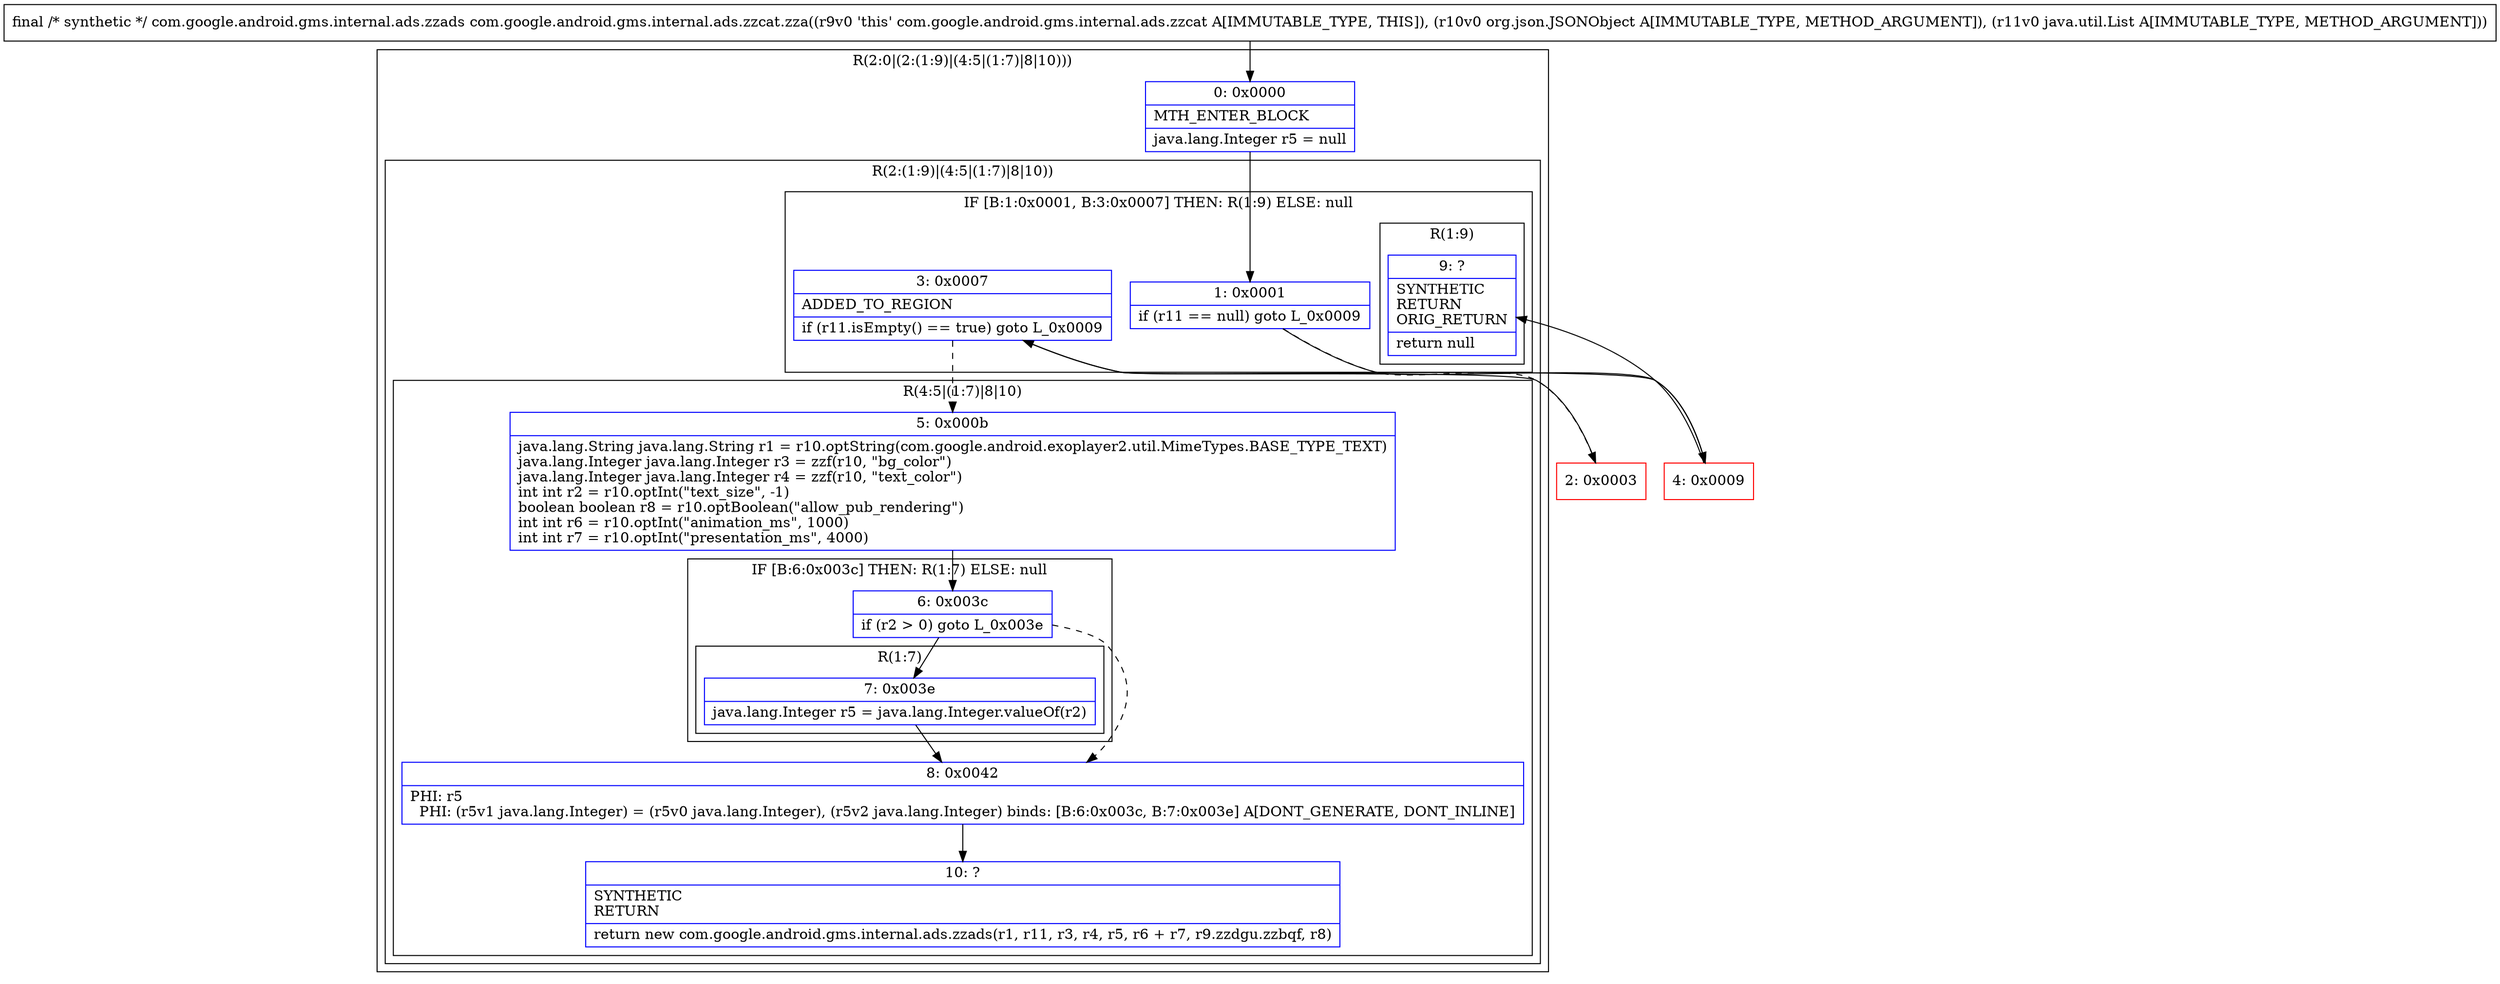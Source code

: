 digraph "CFG forcom.google.android.gms.internal.ads.zzcat.zza(Lorg\/json\/JSONObject;Ljava\/util\/List;)Lcom\/google\/android\/gms\/internal\/ads\/zzads;" {
subgraph cluster_Region_749734488 {
label = "R(2:0|(2:(1:9)|(4:5|(1:7)|8|10)))";
node [shape=record,color=blue];
Node_0 [shape=record,label="{0\:\ 0x0000|MTH_ENTER_BLOCK\l|java.lang.Integer r5 = null\l}"];
subgraph cluster_Region_1477679519 {
label = "R(2:(1:9)|(4:5|(1:7)|8|10))";
node [shape=record,color=blue];
subgraph cluster_IfRegion_2102147151 {
label = "IF [B:1:0x0001, B:3:0x0007] THEN: R(1:9) ELSE: null";
node [shape=record,color=blue];
Node_1 [shape=record,label="{1\:\ 0x0001|if (r11 == null) goto L_0x0009\l}"];
Node_3 [shape=record,label="{3\:\ 0x0007|ADDED_TO_REGION\l|if (r11.isEmpty() == true) goto L_0x0009\l}"];
subgraph cluster_Region_128889887 {
label = "R(1:9)";
node [shape=record,color=blue];
Node_9 [shape=record,label="{9\:\ ?|SYNTHETIC\lRETURN\lORIG_RETURN\l|return null\l}"];
}
}
subgraph cluster_Region_744570784 {
label = "R(4:5|(1:7)|8|10)";
node [shape=record,color=blue];
Node_5 [shape=record,label="{5\:\ 0x000b|java.lang.String java.lang.String r1 = r10.optString(com.google.android.exoplayer2.util.MimeTypes.BASE_TYPE_TEXT)\ljava.lang.Integer java.lang.Integer r3 = zzf(r10, \"bg_color\")\ljava.lang.Integer java.lang.Integer r4 = zzf(r10, \"text_color\")\lint int r2 = r10.optInt(\"text_size\", \-1)\lboolean boolean r8 = r10.optBoolean(\"allow_pub_rendering\")\lint int r6 = r10.optInt(\"animation_ms\", 1000)\lint int r7 = r10.optInt(\"presentation_ms\", 4000)\l}"];
subgraph cluster_IfRegion_822670575 {
label = "IF [B:6:0x003c] THEN: R(1:7) ELSE: null";
node [shape=record,color=blue];
Node_6 [shape=record,label="{6\:\ 0x003c|if (r2 \> 0) goto L_0x003e\l}"];
subgraph cluster_Region_1760696914 {
label = "R(1:7)";
node [shape=record,color=blue];
Node_7 [shape=record,label="{7\:\ 0x003e|java.lang.Integer r5 = java.lang.Integer.valueOf(r2)\l}"];
}
}
Node_8 [shape=record,label="{8\:\ 0x0042|PHI: r5 \l  PHI: (r5v1 java.lang.Integer) = (r5v0 java.lang.Integer), (r5v2 java.lang.Integer) binds: [B:6:0x003c, B:7:0x003e] A[DONT_GENERATE, DONT_INLINE]\l}"];
Node_10 [shape=record,label="{10\:\ ?|SYNTHETIC\lRETURN\l|return new com.google.android.gms.internal.ads.zzads(r1, r11, r3, r4, r5, r6 + r7, r9.zzdgu.zzbqf, r8)\l}"];
}
}
}
Node_2 [shape=record,color=red,label="{2\:\ 0x0003}"];
Node_4 [shape=record,color=red,label="{4\:\ 0x0009}"];
MethodNode[shape=record,label="{final \/* synthetic *\/ com.google.android.gms.internal.ads.zzads com.google.android.gms.internal.ads.zzcat.zza((r9v0 'this' com.google.android.gms.internal.ads.zzcat A[IMMUTABLE_TYPE, THIS]), (r10v0 org.json.JSONObject A[IMMUTABLE_TYPE, METHOD_ARGUMENT]), (r11v0 java.util.List A[IMMUTABLE_TYPE, METHOD_ARGUMENT])) }"];
MethodNode -> Node_0;
Node_0 -> Node_1;
Node_1 -> Node_2[style=dashed];
Node_1 -> Node_4;
Node_3 -> Node_4;
Node_3 -> Node_5[style=dashed];
Node_5 -> Node_6;
Node_6 -> Node_7;
Node_6 -> Node_8[style=dashed];
Node_7 -> Node_8;
Node_8 -> Node_10;
Node_2 -> Node_3;
Node_4 -> Node_9;
}

